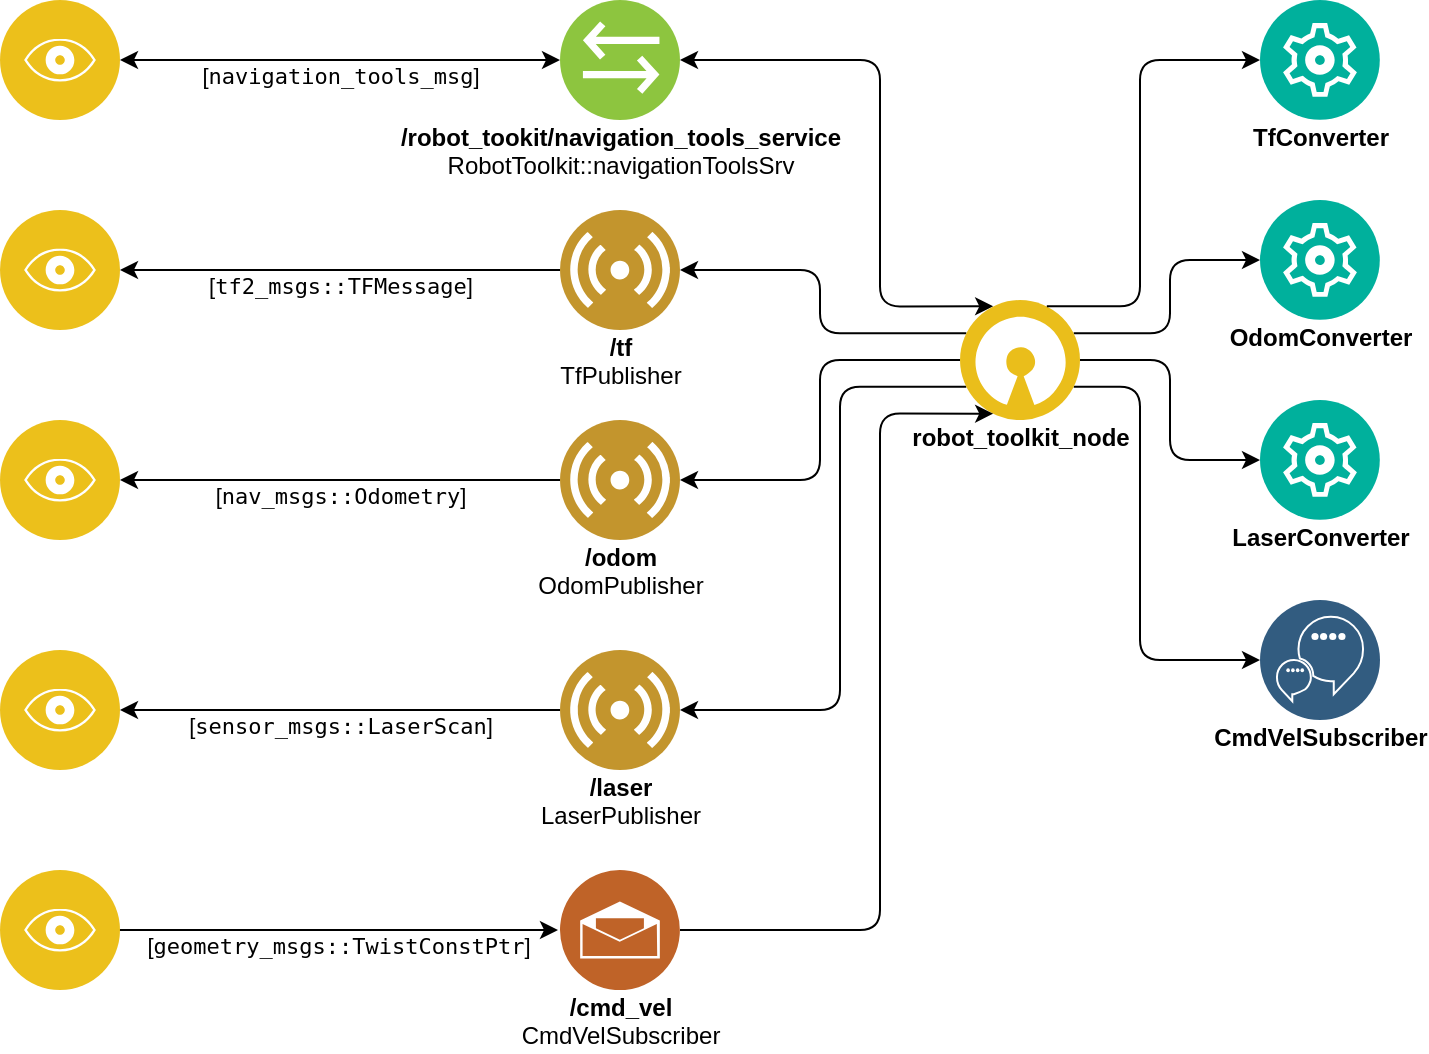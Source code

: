 <mxfile version="10.6.5" type="device"><diagram id="i_G1sJ6apPRsVd_6MF1_" name="Page-1"><mxGraphModel dx="918" dy="504" grid="1" gridSize="10" guides="1" tooltips="1" connect="1" arrows="1" fold="1" page="1" pageScale="1" pageWidth="850" pageHeight="1100" math="0" shadow="0"><root><mxCell id="0"/><mxCell id="1" parent="0"/><mxCell id="Xuhcu1reCGZLSPkCSpRx-26" style="edgeStyle=orthogonalEdgeStyle;orthogonalLoop=1;jettySize=auto;html=1;exitX=1;exitY=0.25;exitDx=0;exitDy=0;entryX=0;entryY=0.5;entryDx=0;entryDy=0;fontColor=#000000;rounded=1;spacingTop=-5;" edge="1" parent="1" source="Xuhcu1reCGZLSPkCSpRx-1" target="Xuhcu1reCGZLSPkCSpRx-22"><mxGeometry relative="1" as="geometry"/></mxCell><mxCell id="Xuhcu1reCGZLSPkCSpRx-27" style="edgeStyle=orthogonalEdgeStyle;rounded=1;orthogonalLoop=1;jettySize=auto;html=1;exitX=1;exitY=0.5;exitDx=0;exitDy=0;entryX=0;entryY=0.5;entryDx=0;entryDy=0;fontColor=#000000;spacingTop=-5;" edge="1" parent="1" source="Xuhcu1reCGZLSPkCSpRx-1" target="Xuhcu1reCGZLSPkCSpRx-23"><mxGeometry relative="1" as="geometry"/></mxCell><mxCell id="Xuhcu1reCGZLSPkCSpRx-30" style="edgeStyle=orthogonalEdgeStyle;rounded=1;orthogonalLoop=1;jettySize=auto;html=1;exitX=1;exitY=0.75;exitDx=0;exitDy=0;entryX=0;entryY=0.5;entryDx=0;entryDy=0;fontColor=#000000;spacingTop=-5;" edge="1" parent="1" source="Xuhcu1reCGZLSPkCSpRx-1" target="Xuhcu1reCGZLSPkCSpRx-28"><mxGeometry relative="1" as="geometry"><Array as="points"><mxPoint x="630" y="258"/><mxPoint x="630" y="395"/></Array></mxGeometry></mxCell><mxCell id="Xuhcu1reCGZLSPkCSpRx-32" style="edgeStyle=orthogonalEdgeStyle;rounded=1;orthogonalLoop=1;jettySize=auto;html=1;exitX=0.25;exitY=0;exitDx=0;exitDy=0;entryX=1;entryY=0.5;entryDx=0;entryDy=0;fontColor=#000000;startArrow=classic;startFill=1;spacingTop=-5;" edge="1" parent="1" source="Xuhcu1reCGZLSPkCSpRx-1" target="Xuhcu1reCGZLSPkCSpRx-4"><mxGeometry relative="1" as="geometry"><Array as="points"><mxPoint x="500" y="218"/><mxPoint x="500" y="95"/></Array></mxGeometry></mxCell><mxCell id="Xuhcu1reCGZLSPkCSpRx-40" style="edgeStyle=orthogonalEdgeStyle;rounded=1;orthogonalLoop=1;jettySize=auto;html=1;exitX=0;exitY=0.25;exitDx=0;exitDy=0;entryX=1;entryY=0.5;entryDx=0;entryDy=0;startArrow=none;startFill=0;endArrow=classic;endFill=1;fontColor=#000000;spacingTop=-5;" edge="1" parent="1" source="Xuhcu1reCGZLSPkCSpRx-1" target="Xuhcu1reCGZLSPkCSpRx-3"><mxGeometry relative="1" as="geometry"/></mxCell><mxCell id="Xuhcu1reCGZLSPkCSpRx-50" style="edgeStyle=orthogonalEdgeStyle;rounded=1;orthogonalLoop=1;jettySize=auto;html=1;exitX=0;exitY=0.5;exitDx=0;exitDy=0;entryX=1;entryY=0.5;entryDx=0;entryDy=0;startArrow=none;startFill=0;endArrow=classic;endFill=1;fontColor=#000000;spacingTop=-5;" edge="1" parent="1" source="Xuhcu1reCGZLSPkCSpRx-1" target="Xuhcu1reCGZLSPkCSpRx-44"><mxGeometry relative="1" as="geometry"/></mxCell><mxCell id="Xuhcu1reCGZLSPkCSpRx-51" style="edgeStyle=orthogonalEdgeStyle;rounded=1;orthogonalLoop=1;jettySize=auto;html=1;exitX=0;exitY=0.75;exitDx=0;exitDy=0;entryX=1;entryY=0.5;entryDx=0;entryDy=0;startArrow=none;startFill=0;endArrow=classic;endFill=1;fontColor=#000000;spacingTop=-5;" edge="1" parent="1" source="Xuhcu1reCGZLSPkCSpRx-1" target="Xuhcu1reCGZLSPkCSpRx-48"><mxGeometry relative="1" as="geometry"><Array as="points"><mxPoint x="480" y="258"/><mxPoint x="480" y="420"/></Array></mxGeometry></mxCell><mxCell id="Xuhcu1reCGZLSPkCSpRx-1" value="robot_toolkit_node" style="aspect=fixed;perimeter=ellipsePerimeter;html=1;align=center;shadow=0;dashed=0;fontColor=#000000;labelBackgroundColor=#ffffff;fontSize=12;spacingTop=-5;image;image=img/lib/ibm/applications/open_source_tools.svg;fontStyle=1" vertex="1" parent="1"><mxGeometry x="540" y="215" width="60" height="60" as="geometry"/></mxCell><mxCell id="Xuhcu1reCGZLSPkCSpRx-42" value="[&lt;code&gt;&lt;span&gt;tf2_msgs&lt;/span&gt;&lt;span&gt;::&lt;/span&gt;&lt;span&gt;TFMessage&lt;/span&gt;&lt;/code&gt;]" style="edgeStyle=orthogonalEdgeStyle;rounded=1;orthogonalLoop=1;jettySize=auto;html=1;exitX=0;exitY=0.5;exitDx=0;exitDy=0;entryX=1;entryY=0.5;entryDx=0;entryDy=0;startArrow=none;startFill=0;endArrow=classic;endFill=1;fontColor=#000000;verticalAlign=top;horizontal=1;spacingTop=-5;" edge="1" parent="1" source="Xuhcu1reCGZLSPkCSpRx-3" target="Xuhcu1reCGZLSPkCSpRx-41"><mxGeometry relative="1" as="geometry"/></mxCell><mxCell id="Xuhcu1reCGZLSPkCSpRx-3" value="/tf&lt;br&gt;&lt;span style=&quot;font-weight: normal&quot;&gt;TfPublisher&lt;/span&gt;&lt;br&gt;" style="aspect=fixed;perimeter=ellipsePerimeter;html=1;align=center;shadow=0;dashed=0;fontColor=#000000;labelBackgroundColor=#ffffff;fontSize=12;spacingTop=-5;image;image=img/lib/ibm/users/sensor.svg;fontStyle=1;verticalAlign=top;horizontal=1;" vertex="1" parent="1"><mxGeometry x="340" y="170" width="60" height="60" as="geometry"/></mxCell><mxCell id="Xuhcu1reCGZLSPkCSpRx-34" style="edgeStyle=orthogonalEdgeStyle;rounded=1;orthogonalLoop=1;jettySize=auto;html=1;exitX=0;exitY=0.5;exitDx=0;exitDy=0;entryX=1;entryY=0.5;entryDx=0;entryDy=0;fontColor=#000000;strokeColor=none;startArrow=classic;startFill=1;verticalAlign=top;horizontal=1;spacingTop=-5;" edge="1" parent="1" source="Xuhcu1reCGZLSPkCSpRx-4" target="Xuhcu1reCGZLSPkCSpRx-33"><mxGeometry relative="1" as="geometry"/></mxCell><mxCell id="Xuhcu1reCGZLSPkCSpRx-4" value="/robot_tookit/navigation_tools_service&lt;br&gt;&lt;span style=&quot;font-weight: normal&quot;&gt;RobotToolkit::navigationToolsSrv&lt;/span&gt;&lt;br&gt;" style="aspect=fixed;perimeter=ellipsePerimeter;html=1;align=center;shadow=0;dashed=0;fontColor=#000000;labelBackgroundColor=#ffffff;fontSize=12;spacingTop=-5;image;image=img/lib/ibm/vpc/Bridge.svg;fontStyle=1;verticalAlign=top;horizontal=1;" vertex="1" parent="1"><mxGeometry x="340" y="65" width="60" height="60" as="geometry"/></mxCell><mxCell id="Xuhcu1reCGZLSPkCSpRx-8" value="TfConverter&lt;br&gt;" style="aspect=fixed;perimeter=ellipsePerimeter;html=1;align=center;shadow=0;dashed=0;fontColor=#000000;labelBackgroundColor=#ffffff;fontSize=12;spacingTop=-5;image;image=img/lib/ibm/management/management.svg;fontStyle=1" vertex="1" parent="1"><mxGeometry x="690" y="65" width="60" height="60" as="geometry"/></mxCell><mxCell id="Xuhcu1reCGZLSPkCSpRx-52" style="edgeStyle=orthogonalEdgeStyle;rounded=1;orthogonalLoop=1;jettySize=auto;html=1;exitX=1;exitY=0.5;exitDx=0;exitDy=0;entryX=0.25;entryY=1;entryDx=0;entryDy=0;startArrow=none;startFill=0;endArrow=classic;endFill=1;fontColor=#000000;spacingTop=-5;" edge="1" parent="1" source="Xuhcu1reCGZLSPkCSpRx-9" target="Xuhcu1reCGZLSPkCSpRx-1"><mxGeometry relative="1" as="geometry"><Array as="points"><mxPoint x="500" y="530"/><mxPoint x="500" y="272"/></Array></mxGeometry></mxCell><mxCell id="Xuhcu1reCGZLSPkCSpRx-9" value="/cmd_vel&lt;br&gt;&lt;span style=&quot;font-weight: normal&quot;&gt;CmdVelSubscriber&lt;/span&gt;&lt;br&gt;" style="aspect=fixed;perimeter=ellipsePerimeter;html=1;align=center;shadow=0;dashed=0;fontColor=#000000;labelBackgroundColor=#ffffff;fontSize=12;spacingTop=-5;image;image=img/lib/ibm/social/messaging.svg;fontStyle=1;verticalAlign=top;horizontal=1;" vertex="1" parent="1"><mxGeometry x="340" y="500" width="60" height="60" as="geometry"/></mxCell><mxCell id="Xuhcu1reCGZLSPkCSpRx-19" value="" style="edgeStyle=elbowEdgeStyle;elbow=horizontal;endArrow=classic;html=1;fontColor=#000000;exitX=0.75;exitY=0;exitDx=0;exitDy=0;entryX=0;entryY=0.5;entryDx=0;entryDy=0;spacingTop=-5;" edge="1" parent="1" source="Xuhcu1reCGZLSPkCSpRx-1" target="Xuhcu1reCGZLSPkCSpRx-8"><mxGeometry width="50" height="50" relative="1" as="geometry"><mxPoint x="300" y="515" as="sourcePoint"/><mxPoint x="730" y="95" as="targetPoint"/><Array as="points"><mxPoint x="630" y="150"/></Array></mxGeometry></mxCell><mxCell id="Xuhcu1reCGZLSPkCSpRx-22" value="OdomConverter" style="aspect=fixed;perimeter=ellipsePerimeter;html=1;align=center;shadow=0;dashed=0;fontColor=#000000;labelBackgroundColor=#ffffff;fontSize=12;spacingTop=-5;image;image=img/lib/ibm/management/management.svg;fontStyle=1" vertex="1" parent="1"><mxGeometry x="690" y="165" width="60" height="60" as="geometry"/></mxCell><mxCell id="Xuhcu1reCGZLSPkCSpRx-23" value="LaserConverter" style="aspect=fixed;perimeter=ellipsePerimeter;html=1;align=center;shadow=0;dashed=0;fontColor=#000000;labelBackgroundColor=#ffffff;fontSize=12;spacingTop=-5;image;image=img/lib/ibm/management/management.svg;fontStyle=1" vertex="1" parent="1"><mxGeometry x="690" y="265" width="60" height="60" as="geometry"/></mxCell><mxCell id="Xuhcu1reCGZLSPkCSpRx-28" value="CmdVelSubscriber&lt;br&gt;" style="aspect=fixed;perimeter=ellipsePerimeter;html=1;align=center;shadow=0;dashed=0;fontColor=#000000;labelBackgroundColor=#ffffff;fontSize=12;spacingTop=-5;image;image=img/lib/ibm/data/conversation_trained_deployed.svg;fontStyle=1" vertex="1" parent="1"><mxGeometry x="690" y="365" width="60" height="60" as="geometry"/></mxCell><mxCell id="Xuhcu1reCGZLSPkCSpRx-38" value="[&lt;code&gt;navigation_tools_msg&lt;/code&gt;]" style="edgeStyle=orthogonalEdgeStyle;rounded=1;orthogonalLoop=1;jettySize=auto;html=1;exitX=1;exitY=0.5;exitDx=0;exitDy=0;entryX=0;entryY=0.5;entryDx=0;entryDy=0;startArrow=classic;startFill=1;fontColor=#000000;verticalAlign=top;horizontal=1;spacingTop=-5;" edge="1" parent="1" source="Xuhcu1reCGZLSPkCSpRx-33" target="Xuhcu1reCGZLSPkCSpRx-4"><mxGeometry relative="1" as="geometry"/></mxCell><mxCell id="Xuhcu1reCGZLSPkCSpRx-33" value="" style="aspect=fixed;perimeter=ellipsePerimeter;html=1;align=center;shadow=0;dashed=0;fontColor=#4277BB;labelBackgroundColor=#ffffff;fontSize=12;spacingTop=-5;image;image=img/lib/ibm/applications/visualization.svg;verticalAlign=top;horizontal=1;" vertex="1" parent="1"><mxGeometry x="60" y="65" width="60" height="60" as="geometry"/></mxCell><mxCell id="Xuhcu1reCGZLSPkCSpRx-41" value="" style="aspect=fixed;perimeter=ellipsePerimeter;html=1;align=center;shadow=0;dashed=0;fontColor=#4277BB;labelBackgroundColor=#ffffff;fontSize=12;spacingTop=-5;image;image=img/lib/ibm/applications/visualization.svg;verticalAlign=top;horizontal=1;" vertex="1" parent="1"><mxGeometry x="60" y="170" width="60" height="60" as="geometry"/></mxCell><mxCell id="Xuhcu1reCGZLSPkCSpRx-43" value="[&lt;code&gt;&lt;span&gt;nav_msgs&lt;/span&gt;&lt;span&gt;::&lt;/span&gt;&lt;span&gt;Odometry&lt;/span&gt;&lt;/code&gt;]" style="edgeStyle=orthogonalEdgeStyle;rounded=1;orthogonalLoop=1;jettySize=auto;html=1;exitX=0;exitY=0.5;exitDx=0;exitDy=0;entryX=1;entryY=0.5;entryDx=0;entryDy=0;startArrow=none;startFill=0;endArrow=classic;endFill=1;fontColor=#000000;verticalAlign=top;horizontal=1;spacingTop=-5;" edge="1" source="Xuhcu1reCGZLSPkCSpRx-44" target="Xuhcu1reCGZLSPkCSpRx-45" parent="1"><mxGeometry relative="1" as="geometry"/></mxCell><mxCell id="Xuhcu1reCGZLSPkCSpRx-44" value="/odom&lt;br&gt;&lt;span style=&quot;font-weight: normal&quot;&gt;OdomPublisher&lt;/span&gt;&lt;br&gt;" style="aspect=fixed;perimeter=ellipsePerimeter;html=1;align=center;shadow=0;dashed=0;fontColor=#000000;labelBackgroundColor=#ffffff;fontSize=12;spacingTop=-5;image;image=img/lib/ibm/users/sensor.svg;fontStyle=1;verticalAlign=top;horizontal=1;" vertex="1" parent="1"><mxGeometry x="340" y="275" width="60" height="60" as="geometry"/></mxCell><mxCell id="Xuhcu1reCGZLSPkCSpRx-45" value="" style="aspect=fixed;perimeter=ellipsePerimeter;html=1;align=center;shadow=0;dashed=0;fontColor=#4277BB;labelBackgroundColor=#ffffff;fontSize=12;spacingTop=-5;image;image=img/lib/ibm/applications/visualization.svg;verticalAlign=top;horizontal=1;" vertex="1" parent="1"><mxGeometry x="60" y="275" width="60" height="60" as="geometry"/></mxCell><mxCell id="Xuhcu1reCGZLSPkCSpRx-47" value="[&lt;code&gt;&lt;span&gt;sensor_msgs&lt;/span&gt;&lt;span&gt;::&lt;/span&gt;&lt;span&gt;LaserScan&lt;/span&gt;&lt;/code&gt;]" style="edgeStyle=orthogonalEdgeStyle;rounded=1;orthogonalLoop=1;jettySize=auto;html=1;exitX=0;exitY=0.5;exitDx=0;exitDy=0;entryX=1;entryY=0.5;entryDx=0;entryDy=0;startArrow=none;startFill=0;endArrow=classic;endFill=1;fontColor=#000000;verticalAlign=top;horizontal=1;spacingTop=-5;" edge="1" source="Xuhcu1reCGZLSPkCSpRx-48" target="Xuhcu1reCGZLSPkCSpRx-49" parent="1"><mxGeometry relative="1" as="geometry"/></mxCell><mxCell id="Xuhcu1reCGZLSPkCSpRx-48" value="/laser&lt;br&gt;&lt;span style=&quot;font-weight: normal&quot;&gt;LaserPublisher&lt;/span&gt;&lt;br&gt;" style="aspect=fixed;perimeter=ellipsePerimeter;html=1;align=center;shadow=0;dashed=0;fontColor=#000000;labelBackgroundColor=#ffffff;fontSize=12;spacingTop=-5;image;image=img/lib/ibm/users/sensor.svg;fontStyle=1;verticalAlign=top;horizontal=1;" vertex="1" parent="1"><mxGeometry x="340" y="390" width="60" height="60" as="geometry"/></mxCell><mxCell id="Xuhcu1reCGZLSPkCSpRx-49" value="" style="aspect=fixed;perimeter=ellipsePerimeter;html=1;align=center;shadow=0;dashed=0;fontColor=#4277BB;labelBackgroundColor=#ffffff;fontSize=12;spacingTop=-5;image;image=img/lib/ibm/applications/visualization.svg;verticalAlign=top;horizontal=1;" vertex="1" parent="1"><mxGeometry x="60" y="390" width="60" height="60" as="geometry"/></mxCell><mxCell id="Xuhcu1reCGZLSPkCSpRx-55" value="[&lt;code&gt;&lt;span&gt;geometry_msgs&lt;/span&gt;&lt;span&gt;::&lt;/span&gt;&lt;span&gt;TwistConstPtr&lt;/span&gt;&lt;/code&gt;]" style="edgeStyle=orthogonalEdgeStyle;rounded=1;orthogonalLoop=1;jettySize=auto;html=1;exitX=1;exitY=0.5;exitDx=0;exitDy=0;startArrow=none;startFill=0;endArrow=classic;endFill=1;fontColor=#000000;verticalAlign=top;horizontal=1;spacingTop=-5;" edge="1" parent="1"><mxGeometry relative="1" as="geometry"><mxPoint x="119" y="530" as="sourcePoint"/><mxPoint x="339" y="530" as="targetPoint"/></mxGeometry></mxCell><mxCell id="Xuhcu1reCGZLSPkCSpRx-53" value="" style="aspect=fixed;perimeter=ellipsePerimeter;html=1;align=center;shadow=0;dashed=0;fontColor=#4277BB;labelBackgroundColor=#ffffff;fontSize=12;spacingTop=-5;image;image=img/lib/ibm/applications/visualization.svg;verticalAlign=top;horizontal=1;" vertex="1" parent="1"><mxGeometry x="60" y="500" width="60" height="60" as="geometry"/></mxCell></root></mxGraphModel></diagram></mxfile>